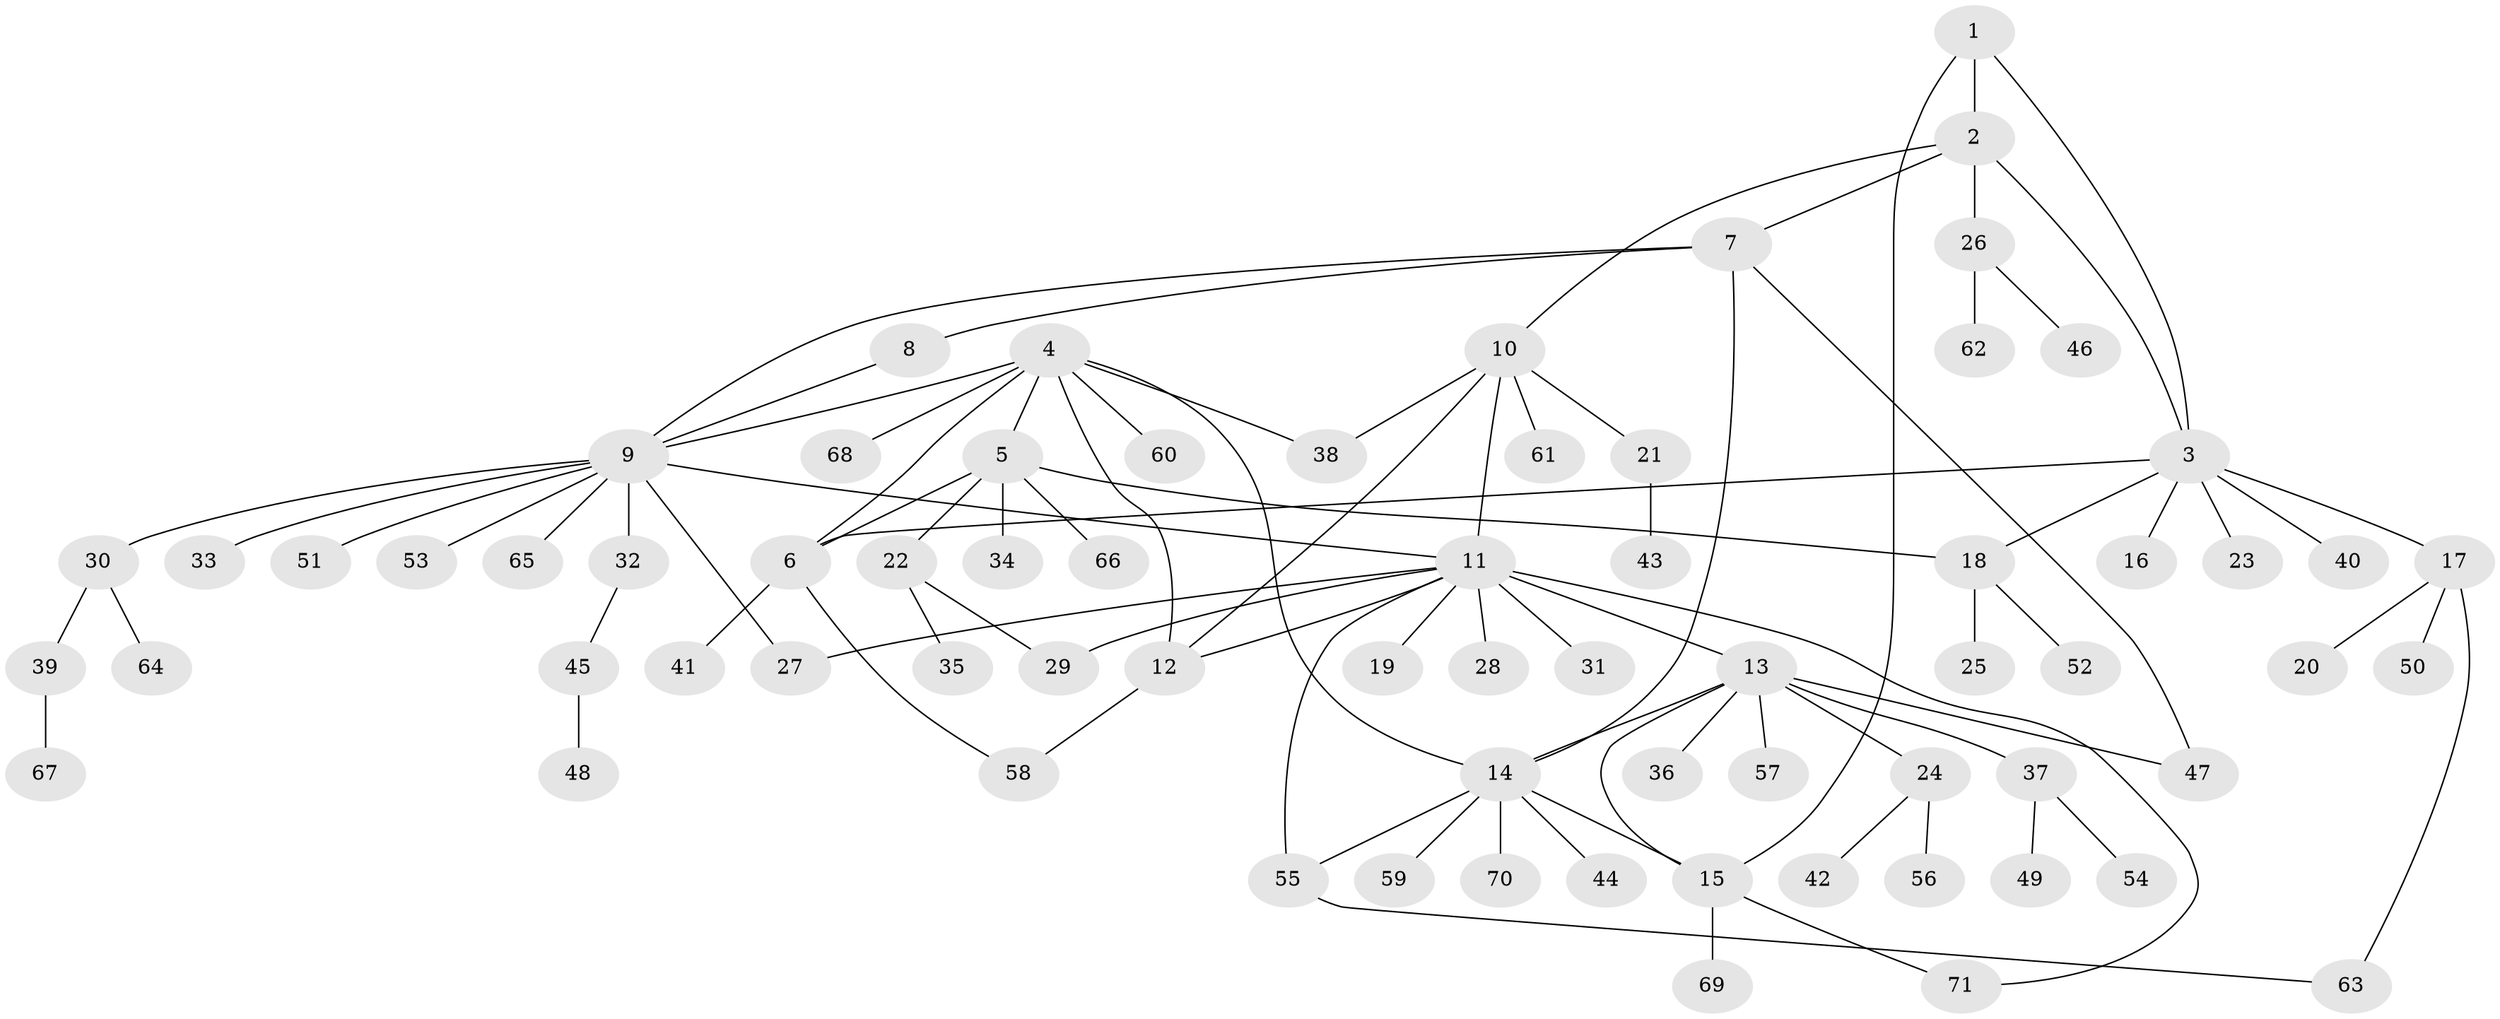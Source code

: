 // Generated by graph-tools (version 1.1) at 2025/37/03/09/25 02:37:28]
// undirected, 71 vertices, 90 edges
graph export_dot {
graph [start="1"]
  node [color=gray90,style=filled];
  1;
  2;
  3;
  4;
  5;
  6;
  7;
  8;
  9;
  10;
  11;
  12;
  13;
  14;
  15;
  16;
  17;
  18;
  19;
  20;
  21;
  22;
  23;
  24;
  25;
  26;
  27;
  28;
  29;
  30;
  31;
  32;
  33;
  34;
  35;
  36;
  37;
  38;
  39;
  40;
  41;
  42;
  43;
  44;
  45;
  46;
  47;
  48;
  49;
  50;
  51;
  52;
  53;
  54;
  55;
  56;
  57;
  58;
  59;
  60;
  61;
  62;
  63;
  64;
  65;
  66;
  67;
  68;
  69;
  70;
  71;
  1 -- 2;
  1 -- 3;
  1 -- 15;
  2 -- 3;
  2 -- 7;
  2 -- 10;
  2 -- 26;
  3 -- 6;
  3 -- 16;
  3 -- 17;
  3 -- 18;
  3 -- 23;
  3 -- 40;
  4 -- 5;
  4 -- 6;
  4 -- 9;
  4 -- 12;
  4 -- 14;
  4 -- 38;
  4 -- 60;
  4 -- 68;
  5 -- 6;
  5 -- 18;
  5 -- 22;
  5 -- 34;
  5 -- 66;
  6 -- 41;
  6 -- 58;
  7 -- 8;
  7 -- 9;
  7 -- 14;
  7 -- 47;
  8 -- 9;
  9 -- 11;
  9 -- 27;
  9 -- 30;
  9 -- 32;
  9 -- 33;
  9 -- 51;
  9 -- 53;
  9 -- 65;
  10 -- 11;
  10 -- 12;
  10 -- 21;
  10 -- 38;
  10 -- 61;
  11 -- 12;
  11 -- 13;
  11 -- 19;
  11 -- 27;
  11 -- 28;
  11 -- 29;
  11 -- 31;
  11 -- 55;
  11 -- 71;
  12 -- 58;
  13 -- 14;
  13 -- 15;
  13 -- 24;
  13 -- 36;
  13 -- 37;
  13 -- 47;
  13 -- 57;
  14 -- 15;
  14 -- 44;
  14 -- 55;
  14 -- 59;
  14 -- 70;
  15 -- 69;
  15 -- 71;
  17 -- 20;
  17 -- 50;
  17 -- 63;
  18 -- 25;
  18 -- 52;
  21 -- 43;
  22 -- 29;
  22 -- 35;
  24 -- 42;
  24 -- 56;
  26 -- 46;
  26 -- 62;
  30 -- 39;
  30 -- 64;
  32 -- 45;
  37 -- 49;
  37 -- 54;
  39 -- 67;
  45 -- 48;
  55 -- 63;
}
